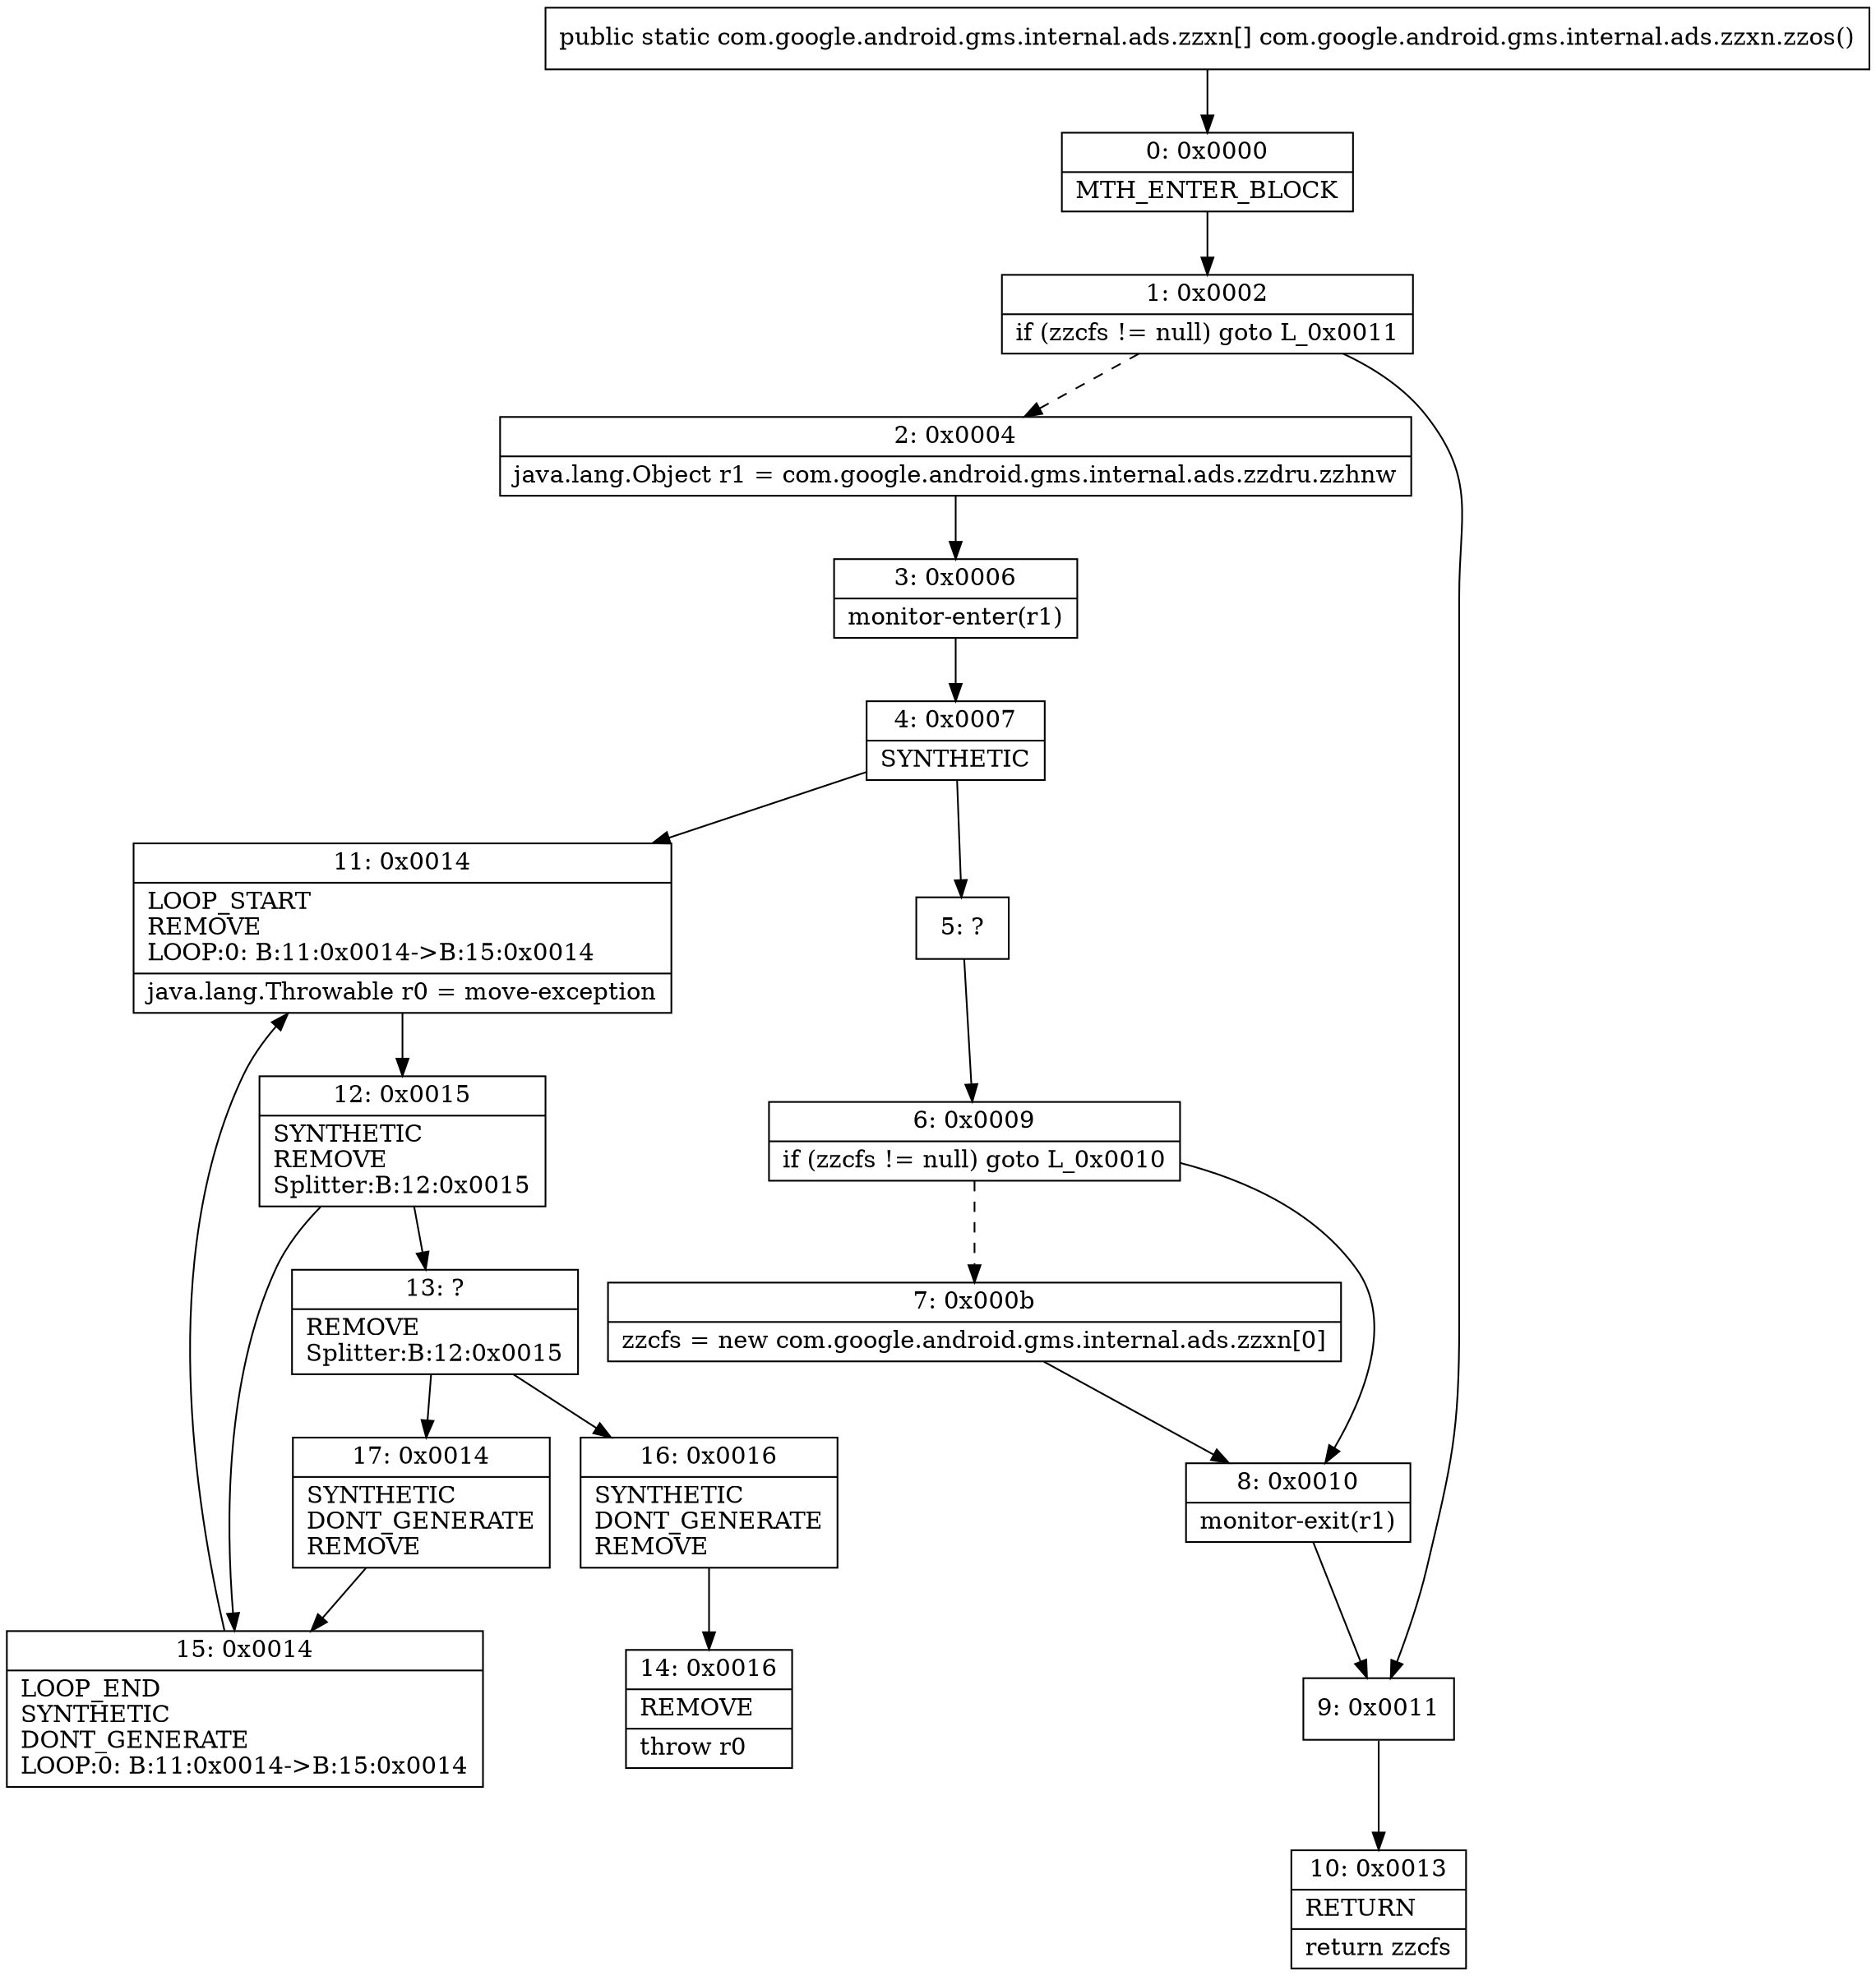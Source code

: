 digraph "CFG forcom.google.android.gms.internal.ads.zzxn.zzos()[Lcom\/google\/android\/gms\/internal\/ads\/zzxn;" {
Node_0 [shape=record,label="{0\:\ 0x0000|MTH_ENTER_BLOCK\l}"];
Node_1 [shape=record,label="{1\:\ 0x0002|if (zzcfs != null) goto L_0x0011\l}"];
Node_2 [shape=record,label="{2\:\ 0x0004|java.lang.Object r1 = com.google.android.gms.internal.ads.zzdru.zzhnw\l}"];
Node_3 [shape=record,label="{3\:\ 0x0006|monitor\-enter(r1)\l}"];
Node_4 [shape=record,label="{4\:\ 0x0007|SYNTHETIC\l}"];
Node_5 [shape=record,label="{5\:\ ?}"];
Node_6 [shape=record,label="{6\:\ 0x0009|if (zzcfs != null) goto L_0x0010\l}"];
Node_7 [shape=record,label="{7\:\ 0x000b|zzcfs = new com.google.android.gms.internal.ads.zzxn[0]\l}"];
Node_8 [shape=record,label="{8\:\ 0x0010|monitor\-exit(r1)\l}"];
Node_9 [shape=record,label="{9\:\ 0x0011}"];
Node_10 [shape=record,label="{10\:\ 0x0013|RETURN\l|return zzcfs\l}"];
Node_11 [shape=record,label="{11\:\ 0x0014|LOOP_START\lREMOVE\lLOOP:0: B:11:0x0014\-\>B:15:0x0014\l|java.lang.Throwable r0 = move\-exception\l}"];
Node_12 [shape=record,label="{12\:\ 0x0015|SYNTHETIC\lREMOVE\lSplitter:B:12:0x0015\l}"];
Node_13 [shape=record,label="{13\:\ ?|REMOVE\lSplitter:B:12:0x0015\l}"];
Node_14 [shape=record,label="{14\:\ 0x0016|REMOVE\l|throw r0\l}"];
Node_15 [shape=record,label="{15\:\ 0x0014|LOOP_END\lSYNTHETIC\lDONT_GENERATE\lLOOP:0: B:11:0x0014\-\>B:15:0x0014\l}"];
Node_16 [shape=record,label="{16\:\ 0x0016|SYNTHETIC\lDONT_GENERATE\lREMOVE\l}"];
Node_17 [shape=record,label="{17\:\ 0x0014|SYNTHETIC\lDONT_GENERATE\lREMOVE\l}"];
MethodNode[shape=record,label="{public static com.google.android.gms.internal.ads.zzxn[] com.google.android.gms.internal.ads.zzxn.zzos() }"];
MethodNode -> Node_0;
Node_0 -> Node_1;
Node_1 -> Node_2[style=dashed];
Node_1 -> Node_9;
Node_2 -> Node_3;
Node_3 -> Node_4;
Node_4 -> Node_5;
Node_4 -> Node_11;
Node_5 -> Node_6;
Node_6 -> Node_7[style=dashed];
Node_6 -> Node_8;
Node_7 -> Node_8;
Node_8 -> Node_9;
Node_9 -> Node_10;
Node_11 -> Node_12;
Node_12 -> Node_13;
Node_12 -> Node_15;
Node_13 -> Node_16;
Node_13 -> Node_17;
Node_15 -> Node_11;
Node_16 -> Node_14;
Node_17 -> Node_15;
}

